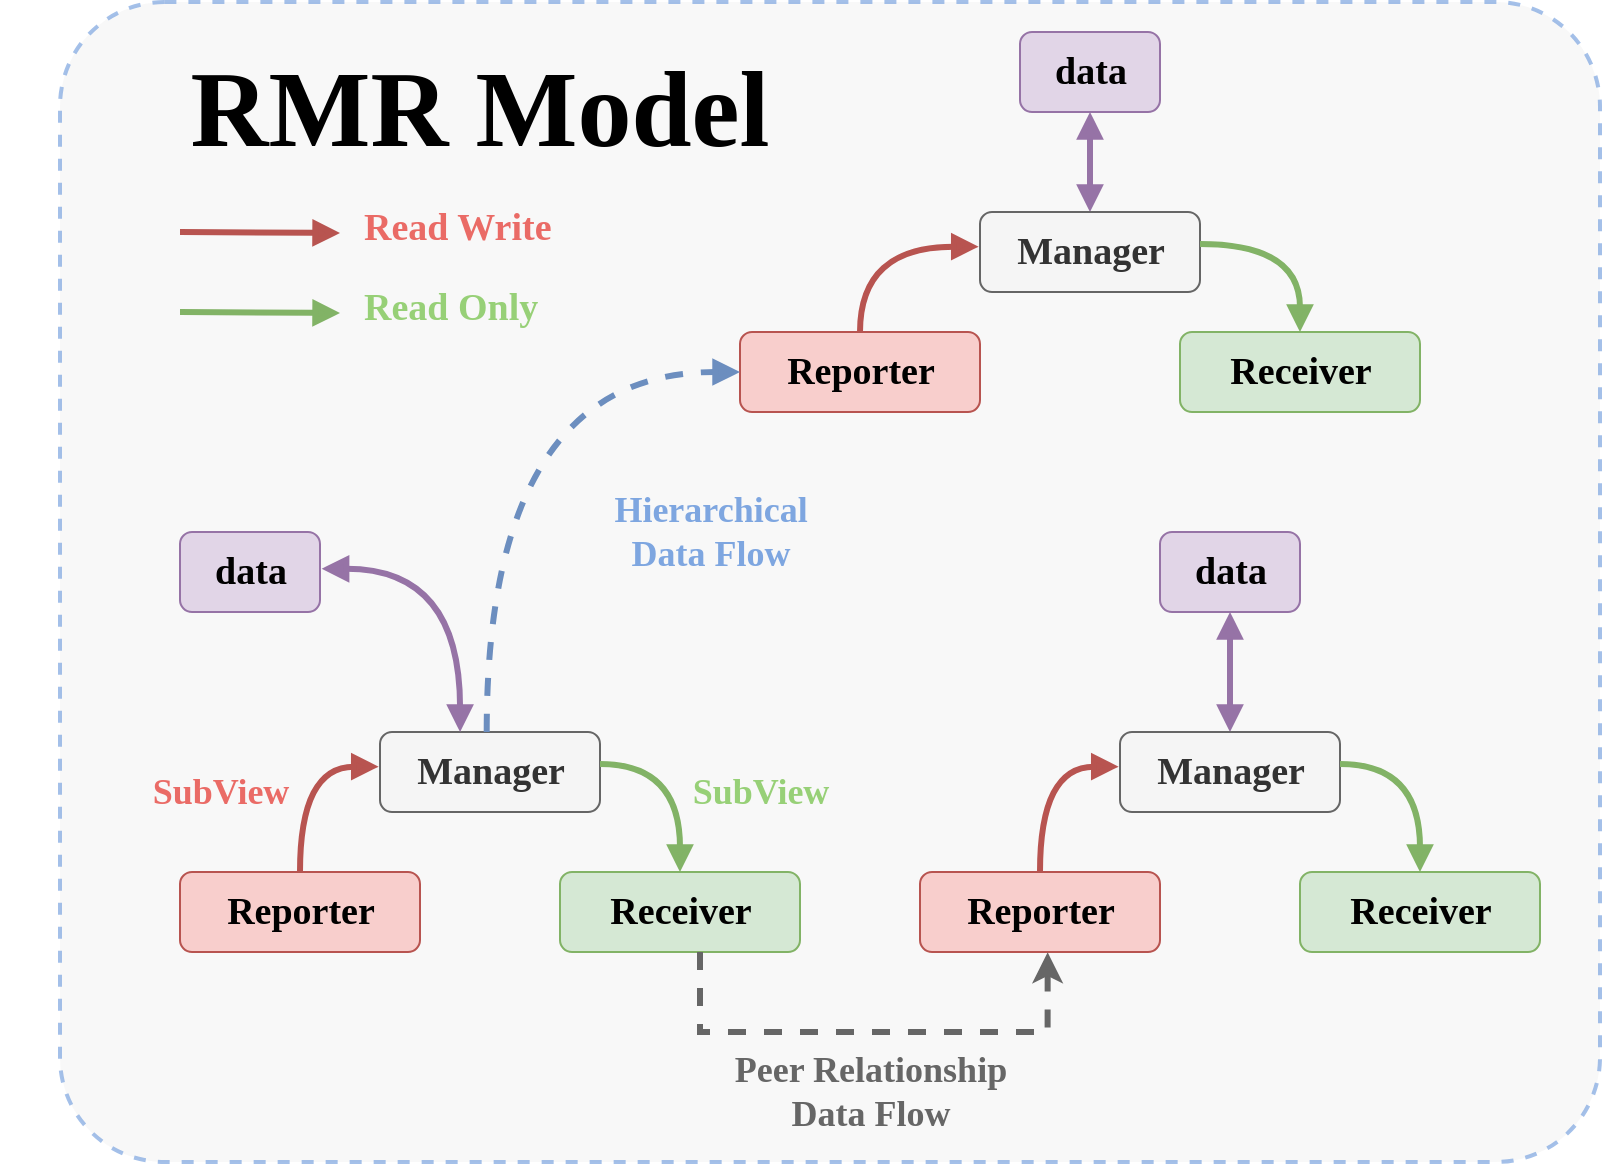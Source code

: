 <mxfile version="22.1.2" type="device">
  <diagram name="第 1 页" id="SAHKPxjK9V1qAOfatdbY">
    <mxGraphModel dx="2033" dy="809" grid="1" gridSize="10" guides="1" tooltips="1" connect="1" arrows="1" fold="1" page="1" pageScale="1" pageWidth="827" pageHeight="1169" math="0" shadow="0">
      <root>
        <mxCell id="0" />
        <mxCell id="1" parent="0" />
        <mxCell id="AuwF1tC1Bc51M_fS1eCY-50" value="" style="rounded=1;whiteSpace=wrap;html=1;arcSize=9;opacity=70;fillColor=#f5f5f5;fontColor=#333333;strokeColor=#7EA6E0;strokeWidth=2;dashed=1;" parent="1" vertex="1">
          <mxGeometry x="-20" y="5" width="770" height="580" as="geometry" />
        </mxCell>
        <mxCell id="AuwF1tC1Bc51M_fS1eCY-1" value="&lt;span style=&quot;font-size: 19px;&quot;&gt;&lt;b&gt;&lt;font face=&quot;Lucida Console&quot;&gt;Manager&lt;br&gt;&lt;/font&gt;&lt;/b&gt;&lt;/span&gt;" style="text;html=1;align=center;verticalAlign=middle;resizable=0;points=[];autosize=1;strokeColor=#666666;fillColor=#f5f5f5;fontColor=#333333;rounded=1;" parent="1" vertex="1">
          <mxGeometry x="140" y="370" width="110" height="40" as="geometry" />
        </mxCell>
        <mxCell id="AuwF1tC1Bc51M_fS1eCY-2" value="&lt;span style=&quot;font-size: 19px;&quot;&gt;&lt;b&gt;&lt;font face=&quot;Lucida Console&quot;&gt;Reporter&lt;br&gt;&lt;/font&gt;&lt;/b&gt;&lt;/span&gt;" style="text;html=1;align=center;verticalAlign=middle;resizable=0;points=[];autosize=1;strokeColor=#b85450;fillColor=#f8cecc;rounded=1;" parent="1" vertex="1">
          <mxGeometry x="40" y="440" width="120" height="40" as="geometry" />
        </mxCell>
        <mxCell id="AuwF1tC1Bc51M_fS1eCY-3" value="&lt;span style=&quot;font-size: 19px;&quot;&gt;&lt;b&gt;&lt;font face=&quot;Lucida Console&quot;&gt;Receiver&lt;br&gt;&lt;/font&gt;&lt;/b&gt;&lt;/span&gt;" style="text;html=1;align=center;verticalAlign=middle;resizable=0;points=[];autosize=1;strokeColor=#82b366;fillColor=#d5e8d4;rounded=1;" parent="1" vertex="1">
          <mxGeometry x="230" y="440" width="120" height="40" as="geometry" />
        </mxCell>
        <mxCell id="AuwF1tC1Bc51M_fS1eCY-7" style="edgeStyle=orthogonalEdgeStyle;rounded=0;orthogonalLoop=1;jettySize=auto;html=1;entryX=-0.006;entryY=0.433;entryDx=0;entryDy=0;entryPerimeter=0;curved=1;fillColor=#f8cecc;strokeColor=#b85450;strokeWidth=3;endArrow=block;endFill=1;" parent="1" source="AuwF1tC1Bc51M_fS1eCY-2" target="AuwF1tC1Bc51M_fS1eCY-1" edge="1">
          <mxGeometry relative="1" as="geometry" />
        </mxCell>
        <mxCell id="AuwF1tC1Bc51M_fS1eCY-11" style="edgeStyle=orthogonalEdgeStyle;rounded=0;orthogonalLoop=1;jettySize=auto;html=1;entryX=1;entryY=0.4;entryDx=0;entryDy=0;entryPerimeter=0;curved=1;startArrow=block;startFill=1;endArrow=none;endFill=0;fillColor=#d5e8d4;strokeColor=#82b366;strokeWidth=3;" parent="1" source="AuwF1tC1Bc51M_fS1eCY-3" target="AuwF1tC1Bc51M_fS1eCY-1" edge="1">
          <mxGeometry relative="1" as="geometry" />
        </mxCell>
        <mxCell id="AuwF1tC1Bc51M_fS1eCY-14" style="edgeStyle=orthogonalEdgeStyle;rounded=0;orthogonalLoop=1;jettySize=auto;html=1;startArrow=block;startFill=1;endArrow=block;endFill=1;fillColor=#e1d5e7;strokeColor=#9673a6;strokeWidth=3;" parent="1" source="AuwF1tC1Bc51M_fS1eCY-15" target="AuwF1tC1Bc51M_fS1eCY-18" edge="1">
          <mxGeometry relative="1" as="geometry" />
        </mxCell>
        <mxCell id="AuwF1tC1Bc51M_fS1eCY-15" value="&lt;span style=&quot;font-size: 19px;&quot;&gt;&lt;b&gt;&lt;font face=&quot;Lucida Console&quot;&gt;Manager&lt;br&gt;&lt;/font&gt;&lt;/b&gt;&lt;/span&gt;" style="text;html=1;align=center;verticalAlign=middle;resizable=0;points=[];autosize=1;strokeColor=#666666;fillColor=#f5f5f5;fontColor=#333333;rounded=1;" parent="1" vertex="1">
          <mxGeometry x="510" y="370" width="110" height="40" as="geometry" />
        </mxCell>
        <mxCell id="AuwF1tC1Bc51M_fS1eCY-16" value="&lt;span style=&quot;font-size: 19px;&quot;&gt;&lt;b&gt;&lt;font face=&quot;Lucida Console&quot;&gt;Reporter&lt;br&gt;&lt;/font&gt;&lt;/b&gt;&lt;/span&gt;" style="text;html=1;align=center;verticalAlign=middle;resizable=0;points=[];autosize=1;strokeColor=#b85450;fillColor=#f8cecc;rounded=1;" parent="1" vertex="1">
          <mxGeometry x="410" y="440" width="120" height="40" as="geometry" />
        </mxCell>
        <mxCell id="AuwF1tC1Bc51M_fS1eCY-17" value="&lt;span style=&quot;font-size: 19px;&quot;&gt;&lt;b&gt;&lt;font face=&quot;Lucida Console&quot;&gt;Receiver&lt;br&gt;&lt;/font&gt;&lt;/b&gt;&lt;/span&gt;" style="text;html=1;align=center;verticalAlign=middle;resizable=0;points=[];autosize=1;strokeColor=#82b366;fillColor=#d5e8d4;rounded=1;" parent="1" vertex="1">
          <mxGeometry x="600" y="440" width="120" height="40" as="geometry" />
        </mxCell>
        <mxCell id="AuwF1tC1Bc51M_fS1eCY-18" value="&lt;span style=&quot;font-size: 19px;&quot;&gt;&lt;b&gt;&lt;font face=&quot;Lucida Console&quot;&gt;data&lt;br&gt;&lt;/font&gt;&lt;/b&gt;&lt;/span&gt;" style="text;html=1;align=center;verticalAlign=middle;resizable=0;points=[];autosize=1;strokeColor=#9673a6;fillColor=#e1d5e7;rounded=1;" parent="1" vertex="1">
          <mxGeometry x="530" y="270" width="70" height="40" as="geometry" />
        </mxCell>
        <mxCell id="AuwF1tC1Bc51M_fS1eCY-19" style="edgeStyle=orthogonalEdgeStyle;rounded=0;orthogonalLoop=1;jettySize=auto;html=1;entryX=-0.006;entryY=0.433;entryDx=0;entryDy=0;entryPerimeter=0;curved=1;fillColor=#f8cecc;strokeColor=#b85450;strokeWidth=3;endArrow=block;endFill=1;" parent="1" source="AuwF1tC1Bc51M_fS1eCY-16" target="AuwF1tC1Bc51M_fS1eCY-15" edge="1">
          <mxGeometry relative="1" as="geometry" />
        </mxCell>
        <mxCell id="AuwF1tC1Bc51M_fS1eCY-20" style="edgeStyle=orthogonalEdgeStyle;rounded=0;orthogonalLoop=1;jettySize=auto;html=1;entryX=1;entryY=0.4;entryDx=0;entryDy=0;entryPerimeter=0;curved=1;startArrow=block;startFill=1;endArrow=none;endFill=0;fillColor=#d5e8d4;strokeColor=#82b366;strokeWidth=3;" parent="1" source="AuwF1tC1Bc51M_fS1eCY-17" target="AuwF1tC1Bc51M_fS1eCY-15" edge="1">
          <mxGeometry relative="1" as="geometry" />
        </mxCell>
        <mxCell id="AuwF1tC1Bc51M_fS1eCY-21" style="edgeStyle=orthogonalEdgeStyle;rounded=0;orthogonalLoop=1;jettySize=auto;html=1;entryX=0.532;entryY=1.004;entryDx=0;entryDy=0;entryPerimeter=0;dashed=1;strokeWidth=3;fillColor=#f5f5f5;strokeColor=#666666;" parent="1" source="AuwF1tC1Bc51M_fS1eCY-3" target="AuwF1tC1Bc51M_fS1eCY-16" edge="1">
          <mxGeometry relative="1" as="geometry">
            <Array as="points">
              <mxPoint x="300" y="520" />
              <mxPoint x="474" y="520" />
            </Array>
          </mxGeometry>
        </mxCell>
        <mxCell id="AuwF1tC1Bc51M_fS1eCY-23" value="&lt;b&gt;&lt;font color=&quot;#ea6b66&quot; face=&quot;Lucida Console&quot; style=&quot;font-size: 18px;&quot;&gt;SubView&lt;/font&gt;&lt;/b&gt;" style="text;html=1;align=center;verticalAlign=middle;resizable=0;points=[];autosize=1;strokeColor=none;fillColor=none;" parent="1" vertex="1">
          <mxGeometry x="10" y="380" width="100" height="40" as="geometry" />
        </mxCell>
        <mxCell id="AuwF1tC1Bc51M_fS1eCY-24" value="&lt;b&gt;&lt;font color=&quot;#97d077&quot; face=&quot;Lucida Console&quot; style=&quot;font-size: 18px;&quot;&gt;SubView&lt;/font&gt;&lt;/b&gt;" style="text;html=1;align=center;verticalAlign=middle;resizable=0;points=[];autosize=1;strokeColor=none;fillColor=none;" parent="1" vertex="1">
          <mxGeometry x="280" y="380" width="100" height="40" as="geometry" />
        </mxCell>
        <mxCell id="AuwF1tC1Bc51M_fS1eCY-25" style="edgeStyle=orthogonalEdgeStyle;rounded=0;orthogonalLoop=1;jettySize=auto;html=1;startArrow=block;startFill=1;endArrow=block;endFill=1;fillColor=#e1d5e7;strokeColor=#9673a6;strokeWidth=3;" parent="1" source="AuwF1tC1Bc51M_fS1eCY-26" target="AuwF1tC1Bc51M_fS1eCY-29" edge="1">
          <mxGeometry relative="1" as="geometry" />
        </mxCell>
        <mxCell id="AuwF1tC1Bc51M_fS1eCY-26" value="&lt;span style=&quot;font-size: 19px;&quot;&gt;&lt;b&gt;&lt;font face=&quot;Lucida Console&quot;&gt;Manager&lt;br&gt;&lt;/font&gt;&lt;/b&gt;&lt;/span&gt;" style="text;html=1;align=center;verticalAlign=middle;resizable=0;points=[];autosize=1;strokeColor=#666666;fillColor=#f5f5f5;fontColor=#333333;rounded=1;" parent="1" vertex="1">
          <mxGeometry x="440" y="110" width="110" height="40" as="geometry" />
        </mxCell>
        <mxCell id="AuwF1tC1Bc51M_fS1eCY-27" value="&lt;span style=&quot;font-size: 19px;&quot;&gt;&lt;b&gt;&lt;font face=&quot;Lucida Console&quot;&gt;Reporter&lt;br&gt;&lt;/font&gt;&lt;/b&gt;&lt;/span&gt;" style="text;html=1;align=center;verticalAlign=middle;resizable=0;points=[];autosize=1;strokeColor=#b85450;fillColor=#f8cecc;rounded=1;" parent="1" vertex="1">
          <mxGeometry x="320" y="170" width="120" height="40" as="geometry" />
        </mxCell>
        <mxCell id="AuwF1tC1Bc51M_fS1eCY-28" value="&lt;span style=&quot;font-size: 19px;&quot;&gt;&lt;b&gt;&lt;font face=&quot;Lucida Console&quot;&gt;Receiver&lt;br&gt;&lt;/font&gt;&lt;/b&gt;&lt;/span&gt;" style="text;html=1;align=center;verticalAlign=middle;resizable=0;points=[];autosize=1;strokeColor=#82b366;fillColor=#d5e8d4;rounded=1;" parent="1" vertex="1">
          <mxGeometry x="540" y="170" width="120" height="40" as="geometry" />
        </mxCell>
        <mxCell id="AuwF1tC1Bc51M_fS1eCY-29" value="&lt;span style=&quot;font-size: 19px;&quot;&gt;&lt;b&gt;&lt;font face=&quot;Lucida Console&quot;&gt;data&lt;br&gt;&lt;/font&gt;&lt;/b&gt;&lt;/span&gt;" style="text;html=1;align=center;verticalAlign=middle;resizable=0;points=[];autosize=1;strokeColor=#9673a6;fillColor=#e1d5e7;rounded=1;" parent="1" vertex="1">
          <mxGeometry x="460" y="20" width="70" height="40" as="geometry" />
        </mxCell>
        <mxCell id="AuwF1tC1Bc51M_fS1eCY-30" style="edgeStyle=orthogonalEdgeStyle;rounded=0;orthogonalLoop=1;jettySize=auto;html=1;entryX=-0.006;entryY=0.433;entryDx=0;entryDy=0;entryPerimeter=0;curved=1;fillColor=#f8cecc;strokeColor=#b85450;strokeWidth=3;endArrow=block;endFill=1;" parent="1" source="AuwF1tC1Bc51M_fS1eCY-27" target="AuwF1tC1Bc51M_fS1eCY-26" edge="1">
          <mxGeometry relative="1" as="geometry" />
        </mxCell>
        <mxCell id="AuwF1tC1Bc51M_fS1eCY-31" style="edgeStyle=orthogonalEdgeStyle;rounded=0;orthogonalLoop=1;jettySize=auto;html=1;entryX=1;entryY=0.4;entryDx=0;entryDy=0;entryPerimeter=0;curved=1;startArrow=block;startFill=1;endArrow=none;endFill=0;fillColor=#d5e8d4;strokeColor=#82b366;strokeWidth=3;" parent="1" source="AuwF1tC1Bc51M_fS1eCY-28" target="AuwF1tC1Bc51M_fS1eCY-26" edge="1">
          <mxGeometry relative="1" as="geometry" />
        </mxCell>
        <mxCell id="AuwF1tC1Bc51M_fS1eCY-32" style="edgeStyle=orthogonalEdgeStyle;rounded=0;orthogonalLoop=1;jettySize=auto;html=1;startArrow=none;startFill=0;endArrow=block;endFill=1;fillColor=#dae8fc;strokeColor=#6c8ebf;strokeWidth=3;exitX=0.485;exitY=0.001;exitDx=0;exitDy=0;exitPerimeter=0;entryX=0;entryY=0.5;entryDx=0;entryDy=0;entryPerimeter=0;curved=1;dashed=1;" parent="1" source="AuwF1tC1Bc51M_fS1eCY-1" target="AuwF1tC1Bc51M_fS1eCY-27" edge="1">
          <mxGeometry relative="1" as="geometry">
            <mxPoint x="455" y="100" as="sourcePoint" />
            <mxPoint x="455" y="40" as="targetPoint" />
          </mxGeometry>
        </mxCell>
        <mxCell id="AuwF1tC1Bc51M_fS1eCY-36" value="&lt;span style=&quot;font-size: 19px;&quot;&gt;&lt;b&gt;&lt;font face=&quot;Lucida Console&quot;&gt;data&lt;br&gt;&lt;/font&gt;&lt;/b&gt;&lt;/span&gt;" style="text;html=1;align=center;verticalAlign=middle;resizable=0;points=[];autosize=1;strokeColor=#9673a6;fillColor=#e1d5e7;rounded=1;" parent="1" vertex="1">
          <mxGeometry x="40" y="270" width="70" height="40" as="geometry" />
        </mxCell>
        <mxCell id="AuwF1tC1Bc51M_fS1eCY-37" style="edgeStyle=orthogonalEdgeStyle;rounded=0;orthogonalLoop=1;jettySize=auto;html=1;startArrow=block;startFill=1;endArrow=block;endFill=1;fillColor=#e1d5e7;strokeColor=#9673a6;strokeWidth=3;curved=1;exitX=0.364;exitY=0;exitDx=0;exitDy=0;exitPerimeter=0;entryX=1.012;entryY=0.46;entryDx=0;entryDy=0;entryPerimeter=0;" parent="1" source="AuwF1tC1Bc51M_fS1eCY-1" target="AuwF1tC1Bc51M_fS1eCY-36" edge="1">
          <mxGeometry relative="1" as="geometry">
            <mxPoint x="100" y="370" as="sourcePoint" />
            <mxPoint x="100" y="310" as="targetPoint" />
          </mxGeometry>
        </mxCell>
        <mxCell id="AuwF1tC1Bc51M_fS1eCY-38" value="&lt;font size=&quot;1&quot; face=&quot;Lucida Console&quot;&gt;&lt;b style=&quot;font-size: 54px;&quot;&gt;RMR Model&lt;/b&gt;&lt;/font&gt;" style="text;whiteSpace=wrap;html=1;align=center;" parent="1" vertex="1">
          <mxGeometry x="-50" y="20" width="480" height="80" as="geometry" />
        </mxCell>
        <mxCell id="AuwF1tC1Bc51M_fS1eCY-41" style="rounded=0;orthogonalLoop=1;jettySize=auto;html=1;fillColor=#f8cecc;strokeColor=#b85450;strokeWidth=3;endArrow=block;endFill=1;" parent="1" edge="1">
          <mxGeometry relative="1" as="geometry">
            <mxPoint x="40" y="120" as="sourcePoint" />
            <mxPoint x="120" y="120.5" as="targetPoint" />
          </mxGeometry>
        </mxCell>
        <mxCell id="AuwF1tC1Bc51M_fS1eCY-42" style="rounded=0;orthogonalLoop=1;jettySize=auto;html=1;fillColor=#d5e8d4;strokeColor=#82b366;strokeWidth=3;endArrow=block;endFill=1;" parent="1" edge="1">
          <mxGeometry relative="1" as="geometry">
            <mxPoint x="40" y="160" as="sourcePoint" />
            <mxPoint x="120" y="160.5" as="targetPoint" />
          </mxGeometry>
        </mxCell>
        <mxCell id="AuwF1tC1Bc51M_fS1eCY-44" value="&lt;div style=&quot;text-align: center;&quot;&gt;&lt;span style=&quot;background-color: initial; font-size: 19px;&quot;&gt;&lt;font color=&quot;#ea6b66&quot; face=&quot;Lucida Console&quot;&gt;&lt;b&gt;Read Write&lt;/b&gt;&lt;/font&gt;&lt;/span&gt;&lt;/div&gt;" style="text;whiteSpace=wrap;html=1;" parent="1" vertex="1">
          <mxGeometry x="130" y="100" width="130" height="50" as="geometry" />
        </mxCell>
        <mxCell id="AuwF1tC1Bc51M_fS1eCY-45" value="&lt;div style=&quot;text-align: center;&quot;&gt;&lt;span style=&quot;background-color: initial; font-size: 19px;&quot;&gt;&lt;font color=&quot;#97d077&quot; face=&quot;Lucida Console&quot;&gt;&lt;b&gt;Read Only&lt;/b&gt;&lt;/font&gt;&lt;/span&gt;&lt;/div&gt;" style="text;whiteSpace=wrap;html=1;" parent="1" vertex="1">
          <mxGeometry x="130" y="140" width="130" height="50" as="geometry" />
        </mxCell>
        <mxCell id="AuwF1tC1Bc51M_fS1eCY-47" value="&lt;b&gt;&lt;font color=&quot;#7ea6e0&quot; face=&quot;Lucida Console&quot; style=&quot;font-size: 18px;&quot;&gt;Hierarchical &lt;br&gt;Data Flow&lt;/font&gt;&lt;/b&gt;" style="text;html=1;align=center;verticalAlign=middle;resizable=0;points=[];autosize=1;strokeColor=none;fillColor=none;" parent="1" vertex="1">
          <mxGeometry x="225" y="240" width="160" height="60" as="geometry" />
        </mxCell>
        <mxCell id="AuwF1tC1Bc51M_fS1eCY-48" value="&lt;font color=&quot;#666666&quot; face=&quot;Lucida Console&quot;&gt;&lt;span style=&quot;font-size: 18px;&quot;&gt;&lt;b style=&quot;&quot;&gt;Peer Relationship&lt;br&gt;Data Flow&lt;br&gt;&lt;/b&gt;&lt;/span&gt;&lt;/font&gt;" style="text;html=1;align=center;verticalAlign=middle;resizable=0;points=[];autosize=1;strokeColor=none;fillColor=none;" parent="1" vertex="1">
          <mxGeometry x="280" y="520" width="210" height="60" as="geometry" />
        </mxCell>
      </root>
    </mxGraphModel>
  </diagram>
</mxfile>
